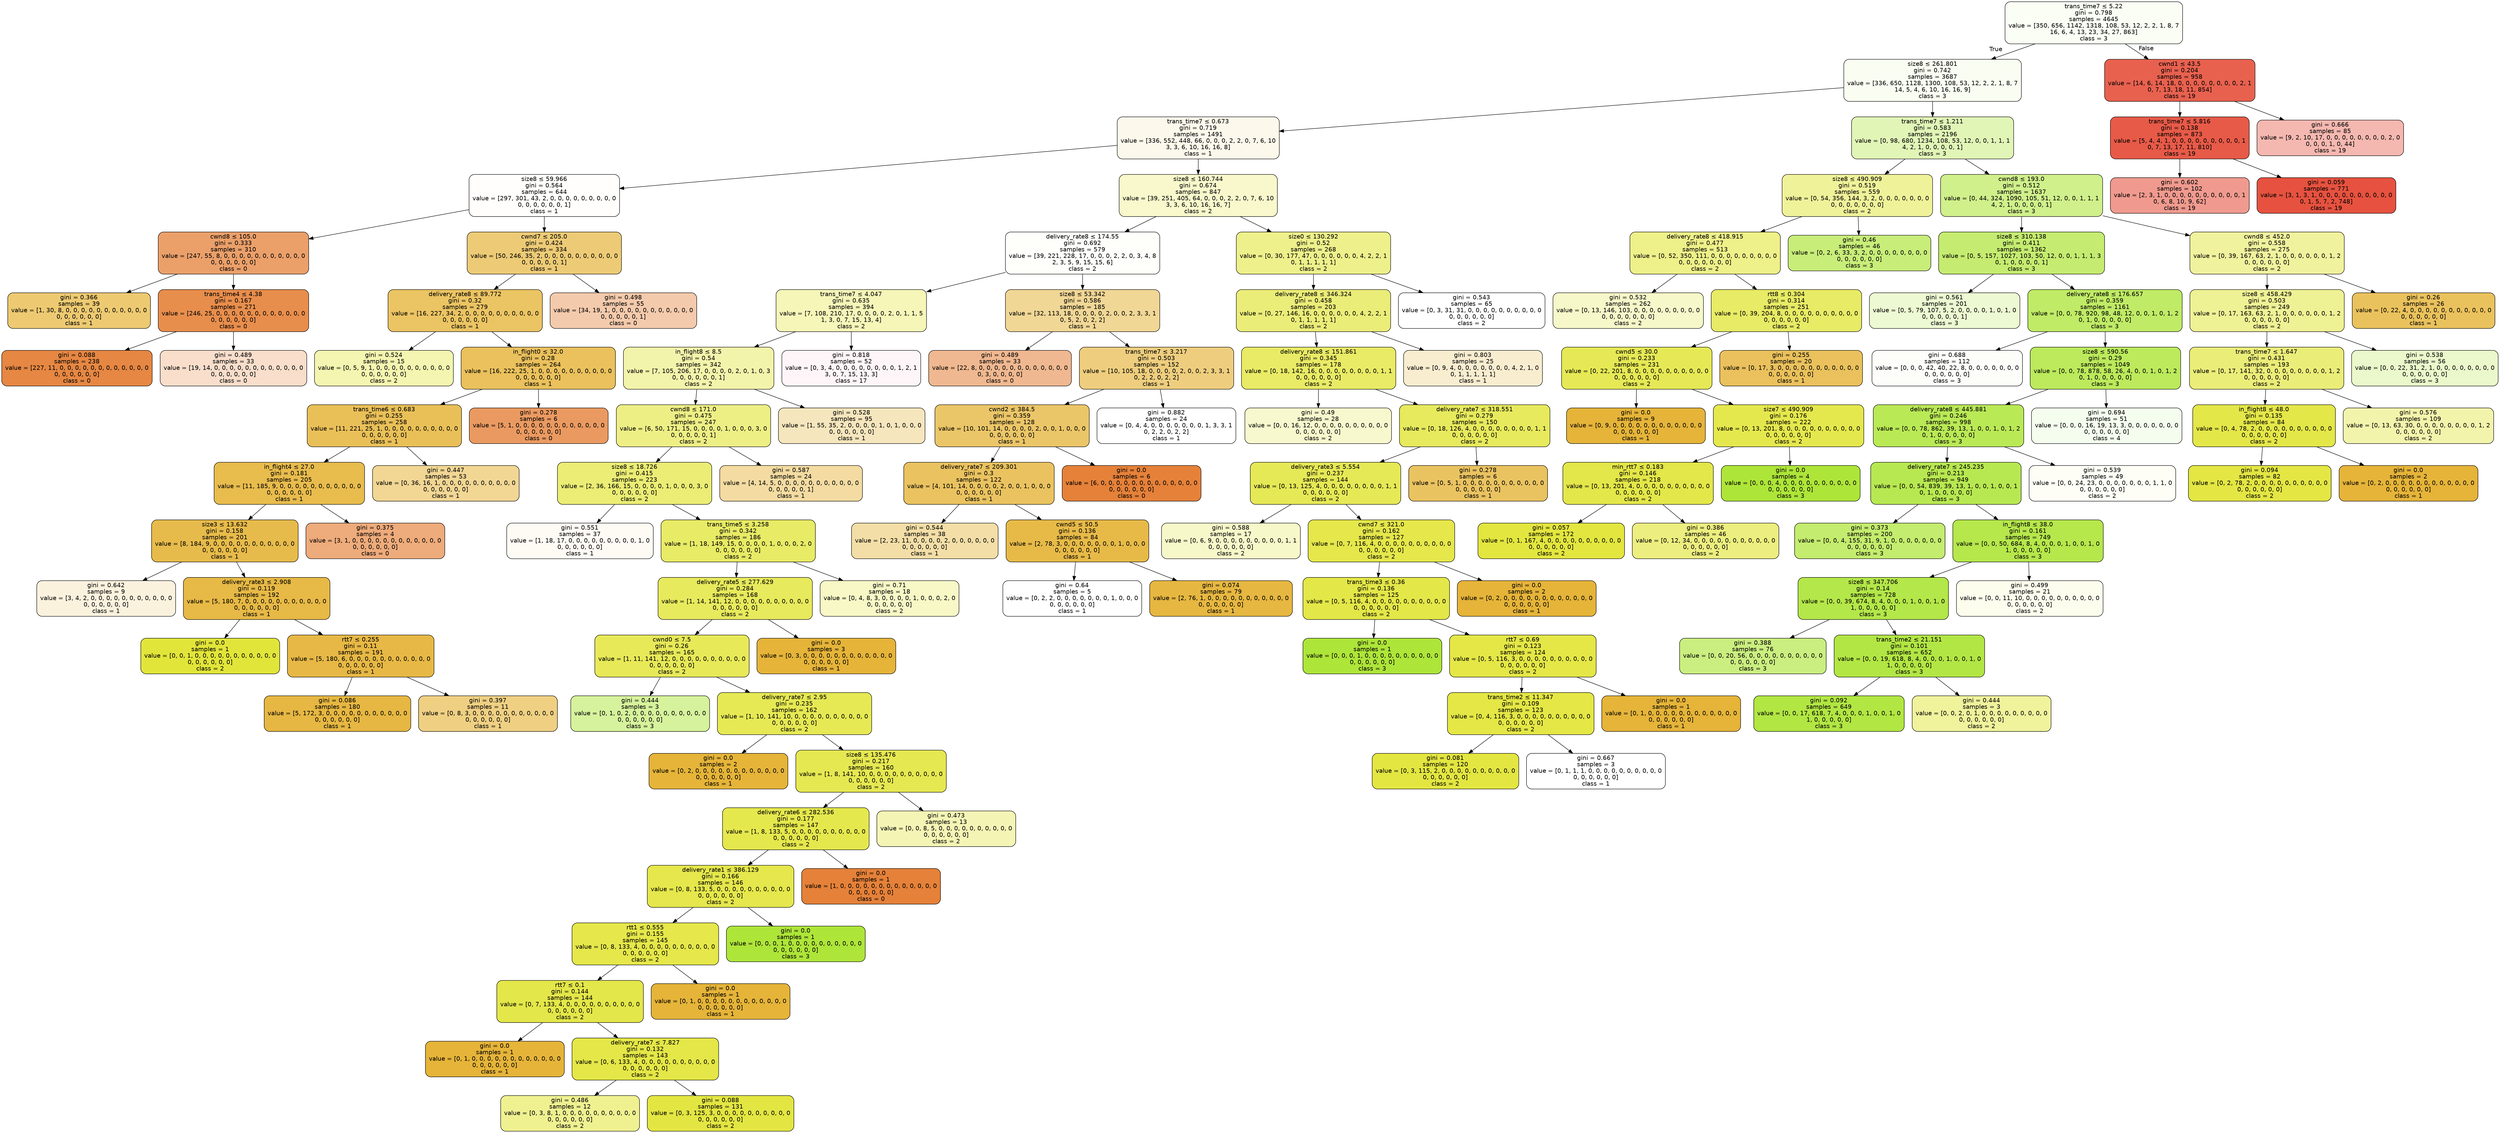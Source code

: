 digraph Tree {
node [shape=box, style="filled, rounded", color="black", fontname="helvetica"] ;
edge [fontname="helvetica"] ;
0 [label=<trans_time7 &le; 5.22<br/>gini = 0.798<br/>samples = 4645<br/>value = [350, 656, 1142, 1318, 108, 53, 12, 2, 2, 1, 8, 7<br/>16, 6, 4, 13, 23, 34, 27, 863]<br/>class = 3>, fillcolor="#fbfef5"] ;
1 [label=<size8 &le; 261.801<br/>gini = 0.742<br/>samples = 3687<br/>value = [336, 650, 1128, 1300, 108, 53, 12, 2, 2, 1, 8, 7<br/>14, 5, 4, 6, 10, 16, 16, 9]<br/>class = 3>, fillcolor="#fafdf2"] ;
0 -> 1 [labeldistance=2.5, labelangle=45, headlabel="True"] ;
2 [label=<trans_time7 &le; 0.673<br/>gini = 0.719<br/>samples = 1491<br/>value = [336, 552, 448, 66, 0, 0, 0, 2, 2, 0, 7, 6, 10<br/>3, 3, 6, 10, 16, 16, 8]<br/>class = 1>, fillcolor="#fcf8eb"] ;
1 -> 2 ;
3 [label=<size8 &le; 59.966<br/>gini = 0.564<br/>samples = 644<br/>value = [297, 301, 43, 2, 0, 0, 0, 0, 0, 0, 0, 0, 0<br/>0, 0, 0, 0, 0, 0, 1]<br/>class = 1>, fillcolor="#fffefd"] ;
2 -> 3 ;
4 [label=<cwnd8 &le; 105.0<br/>gini = 0.333<br/>samples = 310<br/>value = [247, 55, 8, 0, 0, 0, 0, 0, 0, 0, 0, 0, 0, 0<br/>0, 0, 0, 0, 0, 0]<br/>class = 0>, fillcolor="#eba06a"] ;
3 -> 4 ;
5 [label=<gini = 0.366<br/>samples = 39<br/>value = [1, 30, 8, 0, 0, 0, 0, 0, 0, 0, 0, 0, 0, 0<br/>0, 0, 0, 0, 0, 0]<br/>class = 1>, fillcolor="#edca72"] ;
4 -> 5 ;
6 [label=<trans_time4 &le; 4.38<br/>gini = 0.167<br/>samples = 271<br/>value = [246, 25, 0, 0, 0, 0, 0, 0, 0, 0, 0, 0, 0, 0<br/>0, 0, 0, 0, 0, 0]<br/>class = 0>, fillcolor="#e88e4d"] ;
4 -> 6 ;
7 [label=<gini = 0.088<br/>samples = 238<br/>value = [227, 11, 0, 0, 0, 0, 0, 0, 0, 0, 0, 0, 0, 0<br/>0, 0, 0, 0, 0, 0]<br/>class = 0>, fillcolor="#e68743"] ;
6 -> 7 ;
8 [label=<gini = 0.489<br/>samples = 33<br/>value = [19, 14, 0, 0, 0, 0, 0, 0, 0, 0, 0, 0, 0, 0<br/>0, 0, 0, 0, 0, 0]<br/>class = 0>, fillcolor="#f8decb"] ;
6 -> 8 ;
9 [label=<cwnd7 &le; 205.0<br/>gini = 0.424<br/>samples = 334<br/>value = [50, 246, 35, 2, 0, 0, 0, 0, 0, 0, 0, 0, 0, 0<br/>0, 0, 0, 0, 0, 1]<br/>class = 1>, fillcolor="#edcb76"] ;
3 -> 9 ;
10 [label=<delivery_rate8 &le; 89.772<br/>gini = 0.32<br/>samples = 279<br/>value = [16, 227, 34, 2, 0, 0, 0, 0, 0, 0, 0, 0, 0, 0<br/>0, 0, 0, 0, 0, 0]<br/>class = 1>, fillcolor="#ebc463"] ;
9 -> 10 ;
11 [label=<gini = 0.524<br/>samples = 15<br/>value = [0, 5, 9, 1, 0, 0, 0, 0, 0, 0, 0, 0, 0, 0<br/>0, 0, 0, 0, 0, 0]<br/>class = 2>, fillcolor="#f3f5b0"] ;
10 -> 11 ;
12 [label=<in_flight0 &le; 32.0<br/>gini = 0.28<br/>samples = 264<br/>value = [16, 222, 25, 1, 0, 0, 0, 0, 0, 0, 0, 0, 0, 0<br/>0, 0, 0, 0, 0, 0]<br/>class = 1>, fillcolor="#eac15c"] ;
10 -> 12 ;
13 [label=<trans_time6 &le; 0.683<br/>gini = 0.255<br/>samples = 258<br/>value = [11, 221, 25, 1, 0, 0, 0, 0, 0, 0, 0, 0, 0, 0<br/>0, 0, 0, 0, 0, 0]<br/>class = 1>, fillcolor="#e9c058"] ;
12 -> 13 ;
14 [label=<in_flight4 &le; 27.0<br/>gini = 0.181<br/>samples = 205<br/>value = [11, 185, 9, 0, 0, 0, 0, 0, 0, 0, 0, 0, 0, 0<br/>0, 0, 0, 0, 0, 0]<br/>class = 1>, fillcolor="#e8bc4d"] ;
13 -> 14 ;
15 [label=<size3 &le; 13.632<br/>gini = 0.158<br/>samples = 201<br/>value = [8, 184, 9, 0, 0, 0, 0, 0, 0, 0, 0, 0, 0, 0<br/>0, 0, 0, 0, 0, 0]<br/>class = 1>, fillcolor="#e7bb4b"] ;
14 -> 15 ;
16 [label=<gini = 0.642<br/>samples = 9<br/>value = [3, 4, 2, 0, 0, 0, 0, 0, 0, 0, 0, 0, 0, 0<br/>0, 0, 0, 0, 0, 0]<br/>class = 1>, fillcolor="#fbf2de"] ;
15 -> 16 ;
17 [label=<delivery_rate3 &le; 2.908<br/>gini = 0.119<br/>samples = 192<br/>value = [5, 180, 7, 0, 0, 0, 0, 0, 0, 0, 0, 0, 0, 0<br/>0, 0, 0, 0, 0, 0]<br/>class = 1>, fillcolor="#e7b946"] ;
15 -> 17 ;
18 [label=<gini = 0.0<br/>samples = 1<br/>value = [0, 0, 1, 0, 0, 0, 0, 0, 0, 0, 0, 0, 0, 0<br/>0, 0, 0, 0, 0, 0]<br/>class = 2>, fillcolor="#e2e539"] ;
17 -> 18 ;
19 [label=<rtt7 &le; 0.255<br/>gini = 0.11<br/>samples = 191<br/>value = [5, 180, 6, 0, 0, 0, 0, 0, 0, 0, 0, 0, 0, 0<br/>0, 0, 0, 0, 0, 0]<br/>class = 1>, fillcolor="#e7b845"] ;
17 -> 19 ;
20 [label=<gini = 0.086<br/>samples = 180<br/>value = [5, 172, 3, 0, 0, 0, 0, 0, 0, 0, 0, 0, 0, 0<br/>0, 0, 0, 0, 0, 0]<br/>class = 1>, fillcolor="#e6b742"] ;
19 -> 20 ;
21 [label=<gini = 0.397<br/>samples = 11<br/>value = [0, 8, 3, 0, 0, 0, 0, 0, 0, 0, 0, 0, 0, 0<br/>0, 0, 0, 0, 0, 0]<br/>class = 1>, fillcolor="#efd083"] ;
19 -> 21 ;
22 [label=<gini = 0.375<br/>samples = 4<br/>value = [3, 1, 0, 0, 0, 0, 0, 0, 0, 0, 0, 0, 0, 0<br/>0, 0, 0, 0, 0, 0]<br/>class = 0>, fillcolor="#eeab7b"] ;
14 -> 22 ;
23 [label=<gini = 0.447<br/>samples = 53<br/>value = [0, 36, 16, 1, 0, 0, 0, 0, 0, 0, 0, 0, 0, 0<br/>0, 0, 0, 0, 0, 0]<br/>class = 1>, fillcolor="#f1d694"] ;
13 -> 23 ;
24 [label=<gini = 0.278<br/>samples = 6<br/>value = [5, 1, 0, 0, 0, 0, 0, 0, 0, 0, 0, 0, 0, 0<br/>0, 0, 0, 0, 0, 0]<br/>class = 0>, fillcolor="#ea9a61"] ;
12 -> 24 ;
25 [label=<gini = 0.498<br/>samples = 55<br/>value = [34, 19, 1, 0, 0, 0, 0, 0, 0, 0, 0, 0, 0, 0<br/>0, 0, 0, 0, 0, 1]<br/>class = 0>, fillcolor="#f4caac"] ;
9 -> 25 ;
26 [label=<size8 &le; 160.744<br/>gini = 0.674<br/>samples = 847<br/>value = [39, 251, 405, 64, 0, 0, 0, 2, 2, 0, 7, 6, 10<br/>3, 3, 6, 10, 16, 16, 7]<br/>class = 2>, fillcolor="#f8f8cc"] ;
2 -> 26 ;
27 [label=<delivery_rate8 &le; 174.55<br/>gini = 0.692<br/>samples = 579<br/>value = [39, 221, 228, 17, 0, 0, 0, 2, 2, 0, 3, 4, 8<br/>2, 3, 5, 9, 15, 15, 6]<br/>class = 2>, fillcolor="#fefefb"] ;
26 -> 27 ;
28 [label=<trans_time7 &le; 4.047<br/>gini = 0.635<br/>samples = 394<br/>value = [7, 108, 210, 17, 0, 0, 0, 0, 2, 0, 1, 1, 5<br/>1, 3, 0, 7, 15, 13, 4]<br/>class = 2>, fillcolor="#f5f6b8"] ;
27 -> 28 ;
29 [label=<in_flight8 &le; 8.5<br/>gini = 0.54<br/>samples = 342<br/>value = [7, 105, 206, 17, 0, 0, 0, 0, 2, 0, 1, 0, 3<br/>0, 0, 0, 0, 0, 0, 1]<br/>class = 2>, fillcolor="#f3f4ab"] ;
28 -> 29 ;
30 [label=<cwnd8 &le; 171.0<br/>gini = 0.475<br/>samples = 247<br/>value = [6, 50, 171, 15, 0, 0, 0, 0, 1, 0, 0, 0, 3, 0<br/>0, 0, 0, 0, 0, 1]<br/>class = 2>, fillcolor="#edef85"] ;
29 -> 30 ;
31 [label=<size8 &le; 18.726<br/>gini = 0.415<br/>samples = 223<br/>value = [2, 36, 166, 15, 0, 0, 0, 0, 1, 0, 0, 0, 3, 0<br/>0, 0, 0, 0, 0, 0]<br/>class = 2>, fillcolor="#ebed75"] ;
30 -> 31 ;
32 [label=<gini = 0.551<br/>samples = 37<br/>value = [1, 18, 17, 0, 0, 0, 0, 0, 0, 0, 0, 0, 1, 0<br/>0, 0, 0, 0, 0, 0]<br/>class = 1>, fillcolor="#fefbf5"] ;
31 -> 32 ;
33 [label=<trans_time5 &le; 3.258<br/>gini = 0.342<br/>samples = 186<br/>value = [1, 18, 149, 15, 0, 0, 0, 0, 1, 0, 0, 0, 2, 0<br/>0, 0, 0, 0, 0, 0]<br/>class = 2>, fillcolor="#e8eb65"] ;
31 -> 33 ;
34 [label=<delivery_rate5 &le; 277.629<br/>gini = 0.284<br/>samples = 168<br/>value = [1, 14, 141, 12, 0, 0, 0, 0, 0, 0, 0, 0, 0, 0<br/>0, 0, 0, 0, 0, 0]<br/>class = 2>, fillcolor="#e7ea5c"] ;
33 -> 34 ;
35 [label=<cwnd0 &le; 7.5<br/>gini = 0.26<br/>samples = 165<br/>value = [1, 11, 141, 12, 0, 0, 0, 0, 0, 0, 0, 0, 0, 0<br/>0, 0, 0, 0, 0, 0]<br/>class = 2>, fillcolor="#e7e958"] ;
34 -> 35 ;
36 [label=<gini = 0.444<br/>samples = 3<br/>value = [0, 1, 0, 2, 0, 0, 0, 0, 0, 0, 0, 0, 0, 0<br/>0, 0, 0, 0, 0, 0]<br/>class = 3>, fillcolor="#d6f29c"] ;
35 -> 36 ;
37 [label=<delivery_rate7 &le; 2.95<br/>gini = 0.235<br/>samples = 162<br/>value = [1, 10, 141, 10, 0, 0, 0, 0, 0, 0, 0, 0, 0, 0<br/>0, 0, 0, 0, 0, 0]<br/>class = 2>, fillcolor="#e6e954"] ;
35 -> 37 ;
38 [label=<gini = 0.0<br/>samples = 2<br/>value = [0, 2, 0, 0, 0, 0, 0, 0, 0, 0, 0, 0, 0, 0<br/>0, 0, 0, 0, 0, 0]<br/>class = 1>, fillcolor="#e5b439"] ;
37 -> 38 ;
39 [label=<size8 &le; 135.476<br/>gini = 0.217<br/>samples = 160<br/>value = [1, 8, 141, 10, 0, 0, 0, 0, 0, 0, 0, 0, 0, 0<br/>0, 0, 0, 0, 0, 0]<br/>class = 2>, fillcolor="#e6e852"] ;
37 -> 39 ;
40 [label=<delivery_rate6 &le; 282.536<br/>gini = 0.177<br/>samples = 147<br/>value = [1, 8, 133, 5, 0, 0, 0, 0, 0, 0, 0, 0, 0, 0<br/>0, 0, 0, 0, 0, 0]<br/>class = 2>, fillcolor="#e5e84d"] ;
39 -> 40 ;
41 [label=<delivery_rate1 &le; 386.129<br/>gini = 0.166<br/>samples = 146<br/>value = [0, 8, 133, 5, 0, 0, 0, 0, 0, 0, 0, 0, 0, 0<br/>0, 0, 0, 0, 0, 0]<br/>class = 2>, fillcolor="#e5e74c"] ;
40 -> 41 ;
42 [label=<rtt1 &le; 0.555<br/>gini = 0.155<br/>samples = 145<br/>value = [0, 8, 133, 4, 0, 0, 0, 0, 0, 0, 0, 0, 0, 0<br/>0, 0, 0, 0, 0, 0]<br/>class = 2>, fillcolor="#e5e74a"] ;
41 -> 42 ;
43 [label=<rtt7 &le; 0.1<br/>gini = 0.144<br/>samples = 144<br/>value = [0, 7, 133, 4, 0, 0, 0, 0, 0, 0, 0, 0, 0, 0<br/>0, 0, 0, 0, 0, 0]<br/>class = 2>, fillcolor="#e4e749"] ;
42 -> 43 ;
44 [label=<gini = 0.0<br/>samples = 1<br/>value = [0, 1, 0, 0, 0, 0, 0, 0, 0, 0, 0, 0, 0, 0<br/>0, 0, 0, 0, 0, 0]<br/>class = 1>, fillcolor="#e5b439"] ;
43 -> 44 ;
45 [label=<delivery_rate7 &le; 7.827<br/>gini = 0.132<br/>samples = 143<br/>value = [0, 6, 133, 4, 0, 0, 0, 0, 0, 0, 0, 0, 0, 0<br/>0, 0, 0, 0, 0, 0]<br/>class = 2>, fillcolor="#e4e747"] ;
43 -> 45 ;
46 [label=<gini = 0.486<br/>samples = 12<br/>value = [0, 3, 8, 1, 0, 0, 0, 0, 0, 0, 0, 0, 0, 0<br/>0, 0, 0, 0, 0, 0]<br/>class = 2>, fillcolor="#eff191"] ;
45 -> 46 ;
47 [label=<gini = 0.088<br/>samples = 131<br/>value = [0, 3, 125, 3, 0, 0, 0, 0, 0, 0, 0, 0, 0, 0<br/>0, 0, 0, 0, 0, 0]<br/>class = 2>, fillcolor="#e3e642"] ;
45 -> 47 ;
48 [label=<gini = 0.0<br/>samples = 1<br/>value = [0, 1, 0, 0, 0, 0, 0, 0, 0, 0, 0, 0, 0, 0<br/>0, 0, 0, 0, 0, 0]<br/>class = 1>, fillcolor="#e5b439"] ;
42 -> 48 ;
49 [label=<gini = 0.0<br/>samples = 1<br/>value = [0, 0, 0, 1, 0, 0, 0, 0, 0, 0, 0, 0, 0, 0<br/>0, 0, 0, 0, 0, 0]<br/>class = 3>, fillcolor="#aee539"] ;
41 -> 49 ;
50 [label=<gini = 0.0<br/>samples = 1<br/>value = [1, 0, 0, 0, 0, 0, 0, 0, 0, 0, 0, 0, 0, 0<br/>0, 0, 0, 0, 0, 0]<br/>class = 0>, fillcolor="#e58139"] ;
40 -> 50 ;
51 [label=<gini = 0.473<br/>samples = 13<br/>value = [0, 0, 8, 5, 0, 0, 0, 0, 0, 0, 0, 0, 0, 0<br/>0, 0, 0, 0, 0, 0]<br/>class = 2>, fillcolor="#f4f5b5"] ;
39 -> 51 ;
52 [label=<gini = 0.0<br/>samples = 3<br/>value = [0, 3, 0, 0, 0, 0, 0, 0, 0, 0, 0, 0, 0, 0<br/>0, 0, 0, 0, 0, 0]<br/>class = 1>, fillcolor="#e5b439"] ;
34 -> 52 ;
53 [label=<gini = 0.71<br/>samples = 18<br/>value = [0, 4, 8, 3, 0, 0, 0, 0, 1, 0, 0, 0, 2, 0<br/>0, 0, 0, 0, 0, 0]<br/>class = 2>, fillcolor="#f7f8c6"] ;
33 -> 53 ;
54 [label=<gini = 0.587<br/>samples = 24<br/>value = [4, 14, 5, 0, 0, 0, 0, 0, 0, 0, 0, 0, 0, 0<br/>0, 0, 0, 0, 0, 1]<br/>class = 1>, fillcolor="#f3dba1"] ;
30 -> 54 ;
55 [label=<gini = 0.528<br/>samples = 95<br/>value = [1, 55, 35, 2, 0, 0, 0, 0, 1, 0, 1, 0, 0, 0<br/>0, 0, 0, 0, 0, 0]<br/>class = 1>, fillcolor="#f6e6bd"] ;
29 -> 55 ;
56 [label=<gini = 0.818<br/>samples = 52<br/>value = [0, 3, 4, 0, 0, 0, 0, 0, 0, 0, 0, 1, 2, 1<br/>3, 0, 7, 15, 13, 3]<br/>class = 17>, fillcolor="#fef5f9"] ;
28 -> 56 ;
57 [label=<size8 &le; 53.342<br/>gini = 0.586<br/>samples = 185<br/>value = [32, 113, 18, 0, 0, 0, 0, 2, 0, 0, 2, 3, 3, 1<br/>0, 5, 2, 0, 2, 2]<br/>class = 1>, fillcolor="#f1d796"] ;
27 -> 57 ;
58 [label=<gini = 0.489<br/>samples = 33<br/>value = [22, 8, 0, 0, 0, 0, 0, 0, 0, 0, 0, 0, 0, 0<br/>0, 3, 0, 0, 0, 0]<br/>class = 0>, fillcolor="#f0b890"] ;
57 -> 58 ;
59 [label=<trans_time7 &le; 3.217<br/>gini = 0.503<br/>samples = 152<br/>value = [10, 105, 18, 0, 0, 0, 0, 2, 0, 0, 2, 3, 3, 1<br/>0, 2, 2, 0, 2, 2]<br/>class = 1>, fillcolor="#eece7e"] ;
57 -> 59 ;
60 [label=<cwnd2 &le; 384.5<br/>gini = 0.359<br/>samples = 128<br/>value = [10, 101, 14, 0, 0, 0, 0, 2, 0, 0, 1, 0, 0, 0<br/>0, 0, 0, 0, 0, 0]<br/>class = 1>, fillcolor="#ebc668"] ;
59 -> 60 ;
61 [label=<delivery_rate7 &le; 209.301<br/>gini = 0.3<br/>samples = 122<br/>value = [4, 101, 14, 0, 0, 0, 0, 2, 0, 0, 1, 0, 0, 0<br/>0, 0, 0, 0, 0, 0]<br/>class = 1>, fillcolor="#eac360"] ;
60 -> 61 ;
62 [label=<gini = 0.544<br/>samples = 38<br/>value = [2, 23, 11, 0, 0, 0, 0, 2, 0, 0, 0, 0, 0, 0<br/>0, 0, 0, 0, 0, 0]<br/>class = 1>, fillcolor="#f3dea7"] ;
61 -> 62 ;
63 [label=<cwnd5 &le; 50.5<br/>gini = 0.136<br/>samples = 84<br/>value = [2, 78, 3, 0, 0, 0, 0, 0, 0, 0, 1, 0, 0, 0<br/>0, 0, 0, 0, 0, 0]<br/>class = 1>, fillcolor="#e7ba48"] ;
61 -> 63 ;
64 [label=<gini = 0.64<br/>samples = 5<br/>value = [0, 2, 2, 0, 0, 0, 0, 0, 0, 0, 1, 0, 0, 0<br/>0, 0, 0, 0, 0, 0]<br/>class = 1>, fillcolor="#ffffff"] ;
63 -> 64 ;
65 [label=<gini = 0.074<br/>samples = 79<br/>value = [2, 76, 1, 0, 0, 0, 0, 0, 0, 0, 0, 0, 0, 0<br/>0, 0, 0, 0, 0, 0]<br/>class = 1>, fillcolor="#e6b741"] ;
63 -> 65 ;
66 [label=<gini = 0.0<br/>samples = 6<br/>value = [6, 0, 0, 0, 0, 0, 0, 0, 0, 0, 0, 0, 0, 0<br/>0, 0, 0, 0, 0, 0]<br/>class = 0>, fillcolor="#e58139"] ;
60 -> 66 ;
67 [label=<gini = 0.882<br/>samples = 24<br/>value = [0, 4, 4, 0, 0, 0, 0, 0, 0, 0, 1, 3, 3, 1<br/>0, 2, 2, 0, 2, 2]<br/>class = 1>, fillcolor="#ffffff"] ;
59 -> 67 ;
68 [label=<size0 &le; 130.292<br/>gini = 0.52<br/>samples = 268<br/>value = [0, 30, 177, 47, 0, 0, 0, 0, 0, 0, 4, 2, 2, 1<br/>0, 1, 1, 1, 1, 1]<br/>class = 2>, fillcolor="#eef08b"] ;
26 -> 68 ;
69 [label=<delivery_rate8 &le; 346.324<br/>gini = 0.458<br/>samples = 203<br/>value = [0, 27, 146, 16, 0, 0, 0, 0, 0, 0, 4, 2, 2, 1<br/>0, 1, 1, 1, 1, 1]<br/>class = 2>, fillcolor="#ebed79"] ;
68 -> 69 ;
70 [label=<delivery_rate8 &le; 151.861<br/>gini = 0.345<br/>samples = 178<br/>value = [0, 18, 142, 16, 0, 0, 0, 0, 0, 0, 0, 0, 1, 1<br/>0, 0, 0, 0, 0, 0]<br/>class = 2>, fillcolor="#e9eb66"] ;
69 -> 70 ;
71 [label=<gini = 0.49<br/>samples = 28<br/>value = [0, 0, 16, 12, 0, 0, 0, 0, 0, 0, 0, 0, 0, 0<br/>0, 0, 0, 0, 0, 0]<br/>class = 2>, fillcolor="#f8f8ce"] ;
70 -> 71 ;
72 [label=<delivery_rate7 &le; 318.551<br/>gini = 0.279<br/>samples = 150<br/>value = [0, 18, 126, 4, 0, 0, 0, 0, 0, 0, 0, 0, 1, 1<br/>0, 0, 0, 0, 0, 0]<br/>class = 2>, fillcolor="#e7ea5d"] ;
70 -> 72 ;
73 [label=<delivery_rate3 &le; 5.554<br/>gini = 0.237<br/>samples = 144<br/>value = [0, 13, 125, 4, 0, 0, 0, 0, 0, 0, 0, 0, 1, 1<br/>0, 0, 0, 0, 0, 0]<br/>class = 2>, fillcolor="#e6e956"] ;
72 -> 73 ;
74 [label=<gini = 0.588<br/>samples = 17<br/>value = [0, 6, 9, 0, 0, 0, 0, 0, 0, 0, 0, 0, 1, 1<br/>0, 0, 0, 0, 0, 0]<br/>class = 2>, fillcolor="#f7f8c9"] ;
73 -> 74 ;
75 [label=<cwnd7 &le; 321.0<br/>gini = 0.162<br/>samples = 127<br/>value = [0, 7, 116, 4, 0, 0, 0, 0, 0, 0, 0, 0, 0, 0<br/>0, 0, 0, 0, 0, 0]<br/>class = 2>, fillcolor="#e5e74b"] ;
73 -> 75 ;
76 [label=<trans_time3 &le; 0.36<br/>gini = 0.136<br/>samples = 125<br/>value = [0, 5, 116, 4, 0, 0, 0, 0, 0, 0, 0, 0, 0, 0<br/>0, 0, 0, 0, 0, 0]<br/>class = 2>, fillcolor="#e4e748"] ;
75 -> 76 ;
77 [label=<gini = 0.0<br/>samples = 1<br/>value = [0, 0, 0, 1, 0, 0, 0, 0, 0, 0, 0, 0, 0, 0<br/>0, 0, 0, 0, 0, 0]<br/>class = 3>, fillcolor="#aee539"] ;
76 -> 77 ;
78 [label=<rtt7 &le; 0.69<br/>gini = 0.123<br/>samples = 124<br/>value = [0, 5, 116, 3, 0, 0, 0, 0, 0, 0, 0, 0, 0, 0<br/>0, 0, 0, 0, 0, 0]<br/>class = 2>, fillcolor="#e4e746"] ;
76 -> 78 ;
79 [label=<trans_time2 &le; 11.347<br/>gini = 0.109<br/>samples = 123<br/>value = [0, 4, 116, 3, 0, 0, 0, 0, 0, 0, 0, 0, 0, 0<br/>0, 0, 0, 0, 0, 0]<br/>class = 2>, fillcolor="#e4e745"] ;
78 -> 79 ;
80 [label=<gini = 0.081<br/>samples = 120<br/>value = [0, 3, 115, 2, 0, 0, 0, 0, 0, 0, 0, 0, 0, 0<br/>0, 0, 0, 0, 0, 0]<br/>class = 2>, fillcolor="#e3e641"] ;
79 -> 80 ;
81 [label=<gini = 0.667<br/>samples = 3<br/>value = [0, 1, 1, 1, 0, 0, 0, 0, 0, 0, 0, 0, 0, 0<br/>0, 0, 0, 0, 0, 0]<br/>class = 1>, fillcolor="#ffffff"] ;
79 -> 81 ;
82 [label=<gini = 0.0<br/>samples = 1<br/>value = [0, 1, 0, 0, 0, 0, 0, 0, 0, 0, 0, 0, 0, 0<br/>0, 0, 0, 0, 0, 0]<br/>class = 1>, fillcolor="#e5b439"] ;
78 -> 82 ;
83 [label=<gini = 0.0<br/>samples = 2<br/>value = [0, 2, 0, 0, 0, 0, 0, 0, 0, 0, 0, 0, 0, 0<br/>0, 0, 0, 0, 0, 0]<br/>class = 1>, fillcolor="#e5b439"] ;
75 -> 83 ;
84 [label=<gini = 0.278<br/>samples = 6<br/>value = [0, 5, 1, 0, 0, 0, 0, 0, 0, 0, 0, 0, 0, 0<br/>0, 0, 0, 0, 0, 0]<br/>class = 1>, fillcolor="#eac361"] ;
72 -> 84 ;
85 [label=<gini = 0.803<br/>samples = 25<br/>value = [0, 9, 4, 0, 0, 0, 0, 0, 0, 0, 4, 2, 1, 0<br/>0, 1, 1, 1, 1, 1]<br/>class = 1>, fillcolor="#f9edd0"] ;
69 -> 85 ;
86 [label=<gini = 0.543<br/>samples = 65<br/>value = [0, 3, 31, 31, 0, 0, 0, 0, 0, 0, 0, 0, 0, 0<br/>0, 0, 0, 0, 0, 0]<br/>class = 2>, fillcolor="#ffffff"] ;
68 -> 86 ;
87 [label=<trans_time7 &le; 1.211<br/>gini = 0.583<br/>samples = 2196<br/>value = [0, 98, 680, 1234, 108, 53, 12, 0, 0, 1, 1, 1<br/>4, 2, 1, 0, 0, 0, 0, 1]<br/>class = 3>, fillcolor="#e1f5b7"] ;
1 -> 87 ;
88 [label=<size8 &le; 490.909<br/>gini = 0.519<br/>samples = 559<br/>value = [0, 54, 356, 144, 3, 2, 0, 0, 0, 0, 0, 0, 0<br/>0, 0, 0, 0, 0, 0, 0]<br/>class = 2>, fillcolor="#f0f29a"] ;
87 -> 88 ;
89 [label=<delivery_rate8 &le; 418.915<br/>gini = 0.477<br/>samples = 513<br/>value = [0, 52, 350, 111, 0, 0, 0, 0, 0, 0, 0, 0, 0<br/>0, 0, 0, 0, 0, 0, 0]<br/>class = 2>, fillcolor="#eef089"] ;
88 -> 89 ;
90 [label=<gini = 0.532<br/>samples = 262<br/>value = [0, 13, 146, 103, 0, 0, 0, 0, 0, 0, 0, 0, 0<br/>0, 0, 0, 0, 0, 0, 0]<br/>class = 2>, fillcolor="#f7f8c9"] ;
89 -> 90 ;
91 [label=<rtt8 &le; 0.304<br/>gini = 0.314<br/>samples = 251<br/>value = [0, 39, 204, 8, 0, 0, 0, 0, 0, 0, 0, 0, 0, 0<br/>0, 0, 0, 0, 0, 0]<br/>class = 2>, fillcolor="#e8eb65"] ;
89 -> 91 ;
92 [label=<cwnd5 &le; 30.0<br/>gini = 0.233<br/>samples = 231<br/>value = [0, 22, 201, 8, 0, 0, 0, 0, 0, 0, 0, 0, 0, 0<br/>0, 0, 0, 0, 0, 0]<br/>class = 2>, fillcolor="#e6e955"] ;
91 -> 92 ;
93 [label=<gini = 0.0<br/>samples = 9<br/>value = [0, 9, 0, 0, 0, 0, 0, 0, 0, 0, 0, 0, 0, 0<br/>0, 0, 0, 0, 0, 0]<br/>class = 1>, fillcolor="#e5b439"] ;
92 -> 93 ;
94 [label=<size7 &le; 490.909<br/>gini = 0.176<br/>samples = 222<br/>value = [0, 13, 201, 8, 0, 0, 0, 0, 0, 0, 0, 0, 0, 0<br/>0, 0, 0, 0, 0, 0]<br/>class = 2>, fillcolor="#e5e84d"] ;
92 -> 94 ;
95 [label=<min_rtt7 &le; 0.183<br/>gini = 0.146<br/>samples = 218<br/>value = [0, 13, 201, 4, 0, 0, 0, 0, 0, 0, 0, 0, 0, 0<br/>0, 0, 0, 0, 0, 0]<br/>class = 2>, fillcolor="#e4e749"] ;
94 -> 95 ;
96 [label=<gini = 0.057<br/>samples = 172<br/>value = [0, 1, 167, 4, 0, 0, 0, 0, 0, 0, 0, 0, 0, 0<br/>0, 0, 0, 0, 0, 0]<br/>class = 2>, fillcolor="#e3e63f"] ;
95 -> 96 ;
97 [label=<gini = 0.386<br/>samples = 46<br/>value = [0, 12, 34, 0, 0, 0, 0, 0, 0, 0, 0, 0, 0, 0<br/>0, 0, 0, 0, 0, 0]<br/>class = 2>, fillcolor="#ecee7f"] ;
95 -> 97 ;
98 [label=<gini = 0.0<br/>samples = 4<br/>value = [0, 0, 0, 4, 0, 0, 0, 0, 0, 0, 0, 0, 0, 0<br/>0, 0, 0, 0, 0, 0]<br/>class = 3>, fillcolor="#aee539"] ;
94 -> 98 ;
99 [label=<gini = 0.255<br/>samples = 20<br/>value = [0, 17, 3, 0, 0, 0, 0, 0, 0, 0, 0, 0, 0, 0<br/>0, 0, 0, 0, 0, 0]<br/>class = 1>, fillcolor="#eac15c"] ;
91 -> 99 ;
100 [label=<gini = 0.46<br/>samples = 46<br/>value = [0, 2, 6, 33, 3, 2, 0, 0, 0, 0, 0, 0, 0, 0<br/>0, 0, 0, 0, 0, 0]<br/>class = 3>, fillcolor="#c8ed79"] ;
88 -> 100 ;
101 [label=<cwnd8 &le; 193.0<br/>gini = 0.512<br/>samples = 1637<br/>value = [0, 44, 324, 1090, 105, 51, 12, 0, 0, 1, 1, 1<br/>4, 2, 1, 0, 0, 0, 0, 1]<br/>class = 3>, fillcolor="#d0f08b"] ;
87 -> 101 ;
102 [label=<size8 &le; 310.138<br/>gini = 0.411<br/>samples = 1362<br/>value = [0, 5, 157, 1027, 103, 50, 12, 0, 0, 1, 1, 1, 3<br/>0, 1, 0, 0, 0, 0, 1]<br/>class = 3>, fillcolor="#c5ec70"] ;
101 -> 102 ;
103 [label=<gini = 0.561<br/>samples = 201<br/>value = [0, 5, 79, 107, 5, 2, 0, 0, 0, 0, 1, 0, 1, 0<br/>0, 0, 0, 0, 0, 1]<br/>class = 3>, fillcolor="#ecf9d2"] ;
102 -> 103 ;
104 [label=<delivery_rate8 &le; 176.657<br/>gini = 0.359<br/>samples = 1161<br/>value = [0, 0, 78, 920, 98, 48, 12, 0, 0, 1, 0, 1, 2<br/>0, 1, 0, 0, 0, 0, 0]<br/>class = 3>, fillcolor="#c0eb66"] ;
102 -> 104 ;
105 [label=<gini = 0.688<br/>samples = 112<br/>value = [0, 0, 0, 42, 40, 22, 8, 0, 0, 0, 0, 0, 0, 0<br/>0, 0, 0, 0, 0, 0]<br/>class = 3>, fillcolor="#fdfefa"] ;
104 -> 105 ;
106 [label=<size8 &le; 590.56<br/>gini = 0.29<br/>samples = 1049<br/>value = [0, 0, 78, 878, 58, 26, 4, 0, 0, 1, 0, 1, 2<br/>0, 1, 0, 0, 0, 0, 0]<br/>class = 3>, fillcolor="#bcea5c"] ;
104 -> 106 ;
107 [label=<delivery_rate8 &le; 445.881<br/>gini = 0.246<br/>samples = 998<br/>value = [0, 0, 78, 862, 39, 13, 1, 0, 0, 1, 0, 1, 2<br/>0, 1, 0, 0, 0, 0, 0]<br/>class = 3>, fillcolor="#bae956"] ;
106 -> 107 ;
108 [label=<delivery_rate7 &le; 245.235<br/>gini = 0.213<br/>samples = 949<br/>value = [0, 0, 54, 839, 39, 13, 1, 0, 0, 1, 0, 0, 1<br/>0, 1, 0, 0, 0, 0, 0]<br/>class = 3>, fillcolor="#b8e851"] ;
107 -> 108 ;
109 [label=<gini = 0.373<br/>samples = 200<br/>value = [0, 0, 4, 155, 31, 9, 1, 0, 0, 0, 0, 0, 0, 0<br/>0, 0, 0, 0, 0, 0]<br/>class = 3>, fillcolor="#c4ec6e"] ;
108 -> 109 ;
110 [label=<in_flight8 &le; 38.0<br/>gini = 0.161<br/>samples = 749<br/>value = [0, 0, 50, 684, 8, 4, 0, 0, 0, 1, 0, 0, 1, 0<br/>1, 0, 0, 0, 0, 0]<br/>class = 3>, fillcolor="#b6e74b"] ;
108 -> 110 ;
111 [label=<size8 &le; 347.706<br/>gini = 0.14<br/>samples = 728<br/>value = [0, 0, 39, 674, 8, 4, 0, 0, 0, 1, 0, 0, 1, 0<br/>1, 0, 0, 0, 0, 0]<br/>class = 3>, fillcolor="#b4e749"] ;
110 -> 111 ;
112 [label=<gini = 0.388<br/>samples = 76<br/>value = [0, 0, 20, 56, 0, 0, 0, 0, 0, 0, 0, 0, 0, 0<br/>0, 0, 0, 0, 0, 0]<br/>class = 3>, fillcolor="#cbee80"] ;
111 -> 112 ;
113 [label=<trans_time2 &le; 21.151<br/>gini = 0.101<br/>samples = 652<br/>value = [0, 0, 19, 618, 8, 4, 0, 0, 0, 1, 0, 0, 1, 0<br/>1, 0, 0, 0, 0, 0]<br/>class = 3>, fillcolor="#b2e644"] ;
111 -> 113 ;
114 [label=<gini = 0.092<br/>samples = 649<br/>value = [0, 0, 17, 618, 7, 4, 0, 0, 0, 1, 0, 0, 1, 0<br/>1, 0, 0, 0, 0, 0]<br/>class = 3>, fillcolor="#b2e643"] ;
113 -> 114 ;
115 [label=<gini = 0.444<br/>samples = 3<br/>value = [0, 0, 2, 0, 1, 0, 0, 0, 0, 0, 0, 0, 0, 0<br/>0, 0, 0, 0, 0, 0]<br/>class = 2>, fillcolor="#f0f29c"] ;
113 -> 115 ;
116 [label=<gini = 0.499<br/>samples = 21<br/>value = [0, 0, 11, 10, 0, 0, 0, 0, 0, 0, 0, 0, 0, 0<br/>0, 0, 0, 0, 0, 0]<br/>class = 2>, fillcolor="#fcfded"] ;
110 -> 116 ;
117 [label=<gini = 0.539<br/>samples = 49<br/>value = [0, 0, 24, 23, 0, 0, 0, 0, 0, 0, 0, 1, 1, 0<br/>0, 0, 0, 0, 0, 0]<br/>class = 2>, fillcolor="#fefef7"] ;
107 -> 117 ;
118 [label=<gini = 0.694<br/>samples = 51<br/>value = [0, 0, 0, 16, 19, 13, 3, 0, 0, 0, 0, 0, 0, 0<br/>0, 0, 0, 0, 0, 0]<br/>class = 4>, fillcolor="#f4fdee"] ;
106 -> 118 ;
119 [label=<cwnd8 &le; 452.0<br/>gini = 0.558<br/>samples = 275<br/>value = [0, 39, 167, 63, 2, 1, 0, 0, 0, 0, 0, 0, 1, 2<br/>0, 0, 0, 0, 0, 0]<br/>class = 2>, fillcolor="#f1f29e"] ;
101 -> 119 ;
120 [label=<size8 &le; 458.429<br/>gini = 0.503<br/>samples = 249<br/>value = [0, 17, 163, 63, 2, 1, 0, 0, 0, 0, 0, 0, 1, 2<br/>0, 0, 0, 0, 0, 0]<br/>class = 2>, fillcolor="#eff195"] ;
119 -> 120 ;
121 [label=<trans_time7 &le; 1.647<br/>gini = 0.431<br/>samples = 193<br/>value = [0, 17, 141, 32, 0, 0, 0, 0, 0, 0, 0, 0, 1, 2<br/>0, 0, 0, 0, 0, 0]<br/>class = 2>, fillcolor="#ebed79"] ;
120 -> 121 ;
122 [label=<in_flight8 &le; 48.0<br/>gini = 0.135<br/>samples = 84<br/>value = [0, 4, 78, 2, 0, 0, 0, 0, 0, 0, 0, 0, 0, 0<br/>0, 0, 0, 0, 0, 0]<br/>class = 2>, fillcolor="#e4e748"] ;
121 -> 122 ;
123 [label=<gini = 0.094<br/>samples = 82<br/>value = [0, 2, 78, 2, 0, 0, 0, 0, 0, 0, 0, 0, 0, 0<br/>0, 0, 0, 0, 0, 0]<br/>class = 2>, fillcolor="#e3e643"] ;
122 -> 123 ;
124 [label=<gini = 0.0<br/>samples = 2<br/>value = [0, 2, 0, 0, 0, 0, 0, 0, 0, 0, 0, 0, 0, 0<br/>0, 0, 0, 0, 0, 0]<br/>class = 1>, fillcolor="#e5b439"] ;
122 -> 124 ;
125 [label=<gini = 0.576<br/>samples = 109<br/>value = [0, 13, 63, 30, 0, 0, 0, 0, 0, 0, 0, 0, 1, 2<br/>0, 0, 0, 0, 0, 0]<br/>class = 2>, fillcolor="#f3f4ac"] ;
121 -> 125 ;
126 [label=<gini = 0.538<br/>samples = 56<br/>value = [0, 0, 22, 31, 2, 1, 0, 0, 0, 0, 0, 0, 0, 0<br/>0, 0, 0, 0, 0, 0]<br/>class = 3>, fillcolor="#eaf8cb"] ;
120 -> 126 ;
127 [label=<gini = 0.26<br/>samples = 26<br/>value = [0, 22, 4, 0, 0, 0, 0, 0, 0, 0, 0, 0, 0, 0<br/>0, 0, 0, 0, 0, 0]<br/>class = 1>, fillcolor="#eac25d"] ;
119 -> 127 ;
128 [label=<cwnd1 &le; 43.5<br/>gini = 0.204<br/>samples = 958<br/>value = [14, 6, 14, 18, 0, 0, 0, 0, 0, 0, 0, 0, 2, 1<br/>0, 7, 13, 18, 11, 854]<br/>class = 19>, fillcolor="#e8614f"] ;
0 -> 128 [labeldistance=2.5, labelangle=-45, headlabel="False"] ;
129 [label=<trans_time7 &le; 5.816<br/>gini = 0.138<br/>samples = 873<br/>value = [5, 4, 4, 1, 0, 0, 0, 0, 0, 0, 0, 0, 0, 1<br/>0, 7, 13, 17, 11, 810]<br/>class = 19>, fillcolor="#e75a48"] ;
128 -> 129 ;
130 [label=<gini = 0.602<br/>samples = 102<br/>value = [2, 3, 1, 0, 0, 0, 0, 0, 0, 0, 0, 0, 0, 1<br/>0, 6, 8, 10, 9, 62]<br/>class = 19>, fillcolor="#f09a8f"] ;
129 -> 130 ;
131 [label=<gini = 0.059<br/>samples = 771<br/>value = [3, 1, 3, 1, 0, 0, 0, 0, 0, 0, 0, 0, 0, 0<br/>0, 1, 5, 7, 2, 748]<br/>class = 19>, fillcolor="#e6523f"] ;
129 -> 131 ;
132 [label=<gini = 0.666<br/>samples = 85<br/>value = [9, 2, 10, 17, 0, 0, 0, 0, 0, 0, 0, 0, 2, 0<br/>0, 0, 0, 1, 0, 44]<br/>class = 19>, fillcolor="#f5b8b0"] ;
128 -> 132 ;
}
